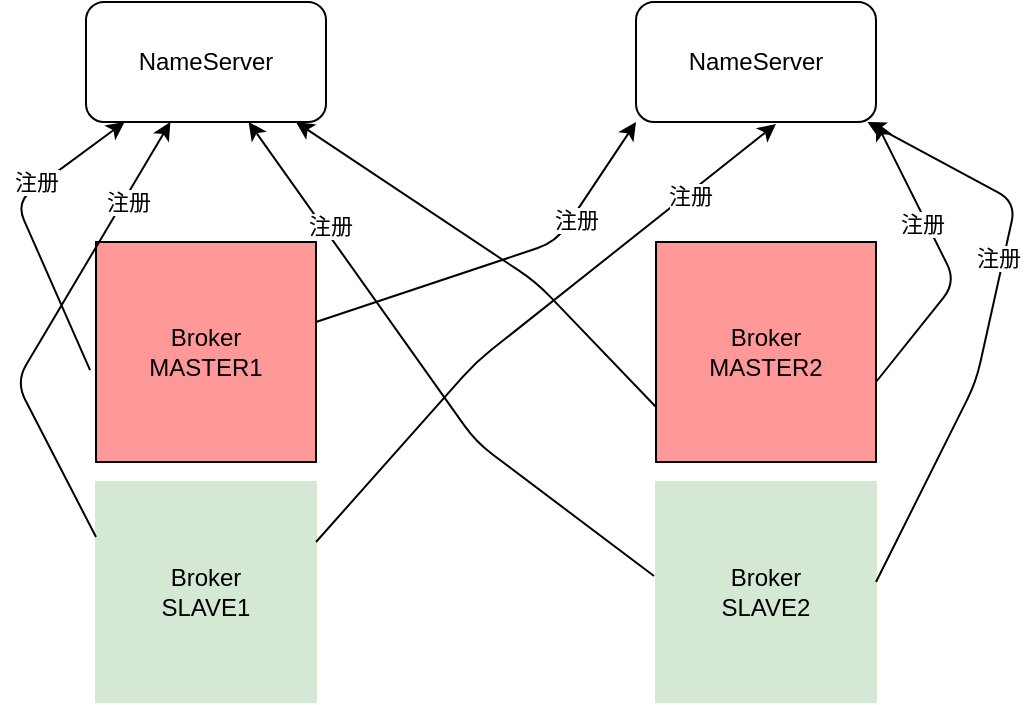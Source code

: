 <mxfile version="14.9.3" type="github">
  <diagram id="pxgA3BaXCQKVP7Kzm4qv" name="第 1 页">
    <mxGraphModel dx="1422" dy="708" grid="1" gridSize="10" guides="1" tooltips="1" connect="1" arrows="1" fold="1" page="1" pageScale="1" pageWidth="827" pageHeight="1169" math="0" shadow="0">
      <root>
        <mxCell id="0" />
        <mxCell id="1" parent="0" />
        <mxCell id="RIN155TWg9esCMhe6VPX-1" value="NameServer" style="rounded=1;whiteSpace=wrap;html=1;" vertex="1" parent="1">
          <mxGeometry x="215" y="10" width="120" height="60" as="geometry" />
        </mxCell>
        <mxCell id="RIN155TWg9esCMhe6VPX-2" value="NameServer" style="rounded=1;whiteSpace=wrap;html=1;" vertex="1" parent="1">
          <mxGeometry x="490" y="10" width="120" height="60" as="geometry" />
        </mxCell>
        <mxCell id="RIN155TWg9esCMhe6VPX-3" value="Broker&lt;br&gt;MASTER1" style="whiteSpace=wrap;html=1;aspect=fixed;fillColor=#FF9999;" vertex="1" parent="1">
          <mxGeometry x="220" y="130" width="110" height="110" as="geometry" />
        </mxCell>
        <mxCell id="RIN155TWg9esCMhe6VPX-5" value="Broker&lt;br&gt;MASTER2" style="whiteSpace=wrap;html=1;aspect=fixed;fillColor=#FF9999;" vertex="1" parent="1">
          <mxGeometry x="500" y="130" width="110" height="110" as="geometry" />
        </mxCell>
        <mxCell id="RIN155TWg9esCMhe6VPX-6" value="Broker&lt;br&gt;SLAVE1" style="whiteSpace=wrap;html=1;aspect=fixed;fillColor=#D5E8D4;strokeColor=#D5E8D4;" vertex="1" parent="1">
          <mxGeometry x="220" y="250" width="110" height="110" as="geometry" />
        </mxCell>
        <mxCell id="RIN155TWg9esCMhe6VPX-7" value="Broker&lt;br&gt;SLAVE2" style="whiteSpace=wrap;html=1;aspect=fixed;fillColor=#D5E8D4;strokeColor=#D5E8D4;" vertex="1" parent="1">
          <mxGeometry x="500" y="250" width="110" height="110" as="geometry" />
        </mxCell>
        <mxCell id="RIN155TWg9esCMhe6VPX-15" value="" style="endArrow=classic;html=1;exitX=-0.027;exitY=0.582;exitDx=0;exitDy=0;exitPerimeter=0;" edge="1" parent="1" source="RIN155TWg9esCMhe6VPX-3" target="RIN155TWg9esCMhe6VPX-1">
          <mxGeometry width="50" height="50" relative="1" as="geometry">
            <mxPoint x="350" y="210" as="sourcePoint" />
            <mxPoint x="341" y="93" as="targetPoint" />
            <Array as="points">
              <mxPoint x="180" y="110" />
            </Array>
          </mxGeometry>
        </mxCell>
        <mxCell id="RIN155TWg9esCMhe6VPX-16" value="" style="endArrow=classic;html=1;exitX=0;exitY=0.25;exitDx=0;exitDy=0;" edge="1" parent="1" source="RIN155TWg9esCMhe6VPX-6" target="RIN155TWg9esCMhe6VPX-1">
          <mxGeometry width="50" height="50" relative="1" as="geometry">
            <mxPoint x="330" y="280" as="sourcePoint" />
            <mxPoint x="380" y="230" as="targetPoint" />
            <Array as="points">
              <mxPoint x="180" y="200" />
            </Array>
          </mxGeometry>
        </mxCell>
        <mxCell id="RIN155TWg9esCMhe6VPX-23" value="注册" style="edgeLabel;html=1;align=center;verticalAlign=middle;resizable=0;points=[];" vertex="1" connectable="0" parent="RIN155TWg9esCMhe6VPX-16">
          <mxGeometry x="0.635" y="-1" relative="1" as="geometry">
            <mxPoint y="2" as="offset" />
          </mxGeometry>
        </mxCell>
        <mxCell id="RIN155TWg9esCMhe6VPX-17" value="" style="endArrow=classic;html=1;" edge="1" parent="1">
          <mxGeometry width="50" height="50" relative="1" as="geometry">
            <mxPoint x="330" y="280" as="sourcePoint" />
            <mxPoint x="560" y="71" as="targetPoint" />
            <Array as="points">
              <mxPoint x="410" y="190" />
            </Array>
          </mxGeometry>
        </mxCell>
        <mxCell id="RIN155TWg9esCMhe6VPX-28" value="注册" style="edgeLabel;html=1;align=center;verticalAlign=middle;resizable=0;points=[];" vertex="1" connectable="0" parent="RIN155TWg9esCMhe6VPX-17">
          <mxGeometry x="0.64" y="-1" relative="1" as="geometry">
            <mxPoint as="offset" />
          </mxGeometry>
        </mxCell>
        <mxCell id="RIN155TWg9esCMhe6VPX-18" value="" style="endArrow=classic;html=1;entryX=1;entryY=1;entryDx=0;entryDy=0;" edge="1" parent="1" target="RIN155TWg9esCMhe6VPX-2">
          <mxGeometry width="50" height="50" relative="1" as="geometry">
            <mxPoint x="610" y="200" as="sourcePoint" />
            <mxPoint x="660" y="150" as="targetPoint" />
            <Array as="points">
              <mxPoint x="650" y="150" />
            </Array>
          </mxGeometry>
        </mxCell>
        <mxCell id="RIN155TWg9esCMhe6VPX-27" value="注册" style="edgeLabel;html=1;align=center;verticalAlign=middle;resizable=0;points=[];" vertex="1" connectable="0" parent="RIN155TWg9esCMhe6VPX-18">
          <mxGeometry x="0.272" y="2" relative="1" as="geometry">
            <mxPoint as="offset" />
          </mxGeometry>
        </mxCell>
        <mxCell id="RIN155TWg9esCMhe6VPX-19" value="" style="endArrow=classic;html=1;" edge="1" parent="1" target="RIN155TWg9esCMhe6VPX-2">
          <mxGeometry width="50" height="50" relative="1" as="geometry">
            <mxPoint x="610" y="300" as="sourcePoint" />
            <mxPoint x="660" y="250" as="targetPoint" />
            <Array as="points">
              <mxPoint x="660" y="200" />
              <mxPoint x="680" y="110" />
            </Array>
          </mxGeometry>
        </mxCell>
        <mxCell id="RIN155TWg9esCMhe6VPX-26" value="注册" style="edgeLabel;html=1;align=center;verticalAlign=middle;resizable=0;points=[];" vertex="1" connectable="0" parent="RIN155TWg9esCMhe6VPX-19">
          <mxGeometry x="0.212" y="3" relative="1" as="geometry">
            <mxPoint as="offset" />
          </mxGeometry>
        </mxCell>
        <mxCell id="RIN155TWg9esCMhe6VPX-20" value="" style="endArrow=classic;html=1;exitX=0;exitY=0.75;exitDx=0;exitDy=0;" edge="1" parent="1" source="RIN155TWg9esCMhe6VPX-5" target="RIN155TWg9esCMhe6VPX-1">
          <mxGeometry width="50" height="50" relative="1" as="geometry">
            <mxPoint x="400" y="240" as="sourcePoint" />
            <mxPoint x="340" y="100" as="targetPoint" />
            <Array as="points">
              <mxPoint x="440" y="150" />
            </Array>
          </mxGeometry>
        </mxCell>
        <mxCell id="RIN155TWg9esCMhe6VPX-21" value="" style="endArrow=classic;html=1;exitX=-0.009;exitY=0.427;exitDx=0;exitDy=0;exitPerimeter=0;" edge="1" parent="1" source="RIN155TWg9esCMhe6VPX-7" target="RIN155TWg9esCMhe6VPX-1">
          <mxGeometry width="50" height="50" relative="1" as="geometry">
            <mxPoint x="430" y="310" as="sourcePoint" />
            <mxPoint x="480" y="260" as="targetPoint" />
            <Array as="points">
              <mxPoint x="410" y="230" />
            </Array>
          </mxGeometry>
        </mxCell>
        <mxCell id="RIN155TWg9esCMhe6VPX-22" value="" style="endArrow=classic;html=1;entryX=0;entryY=1;entryDx=0;entryDy=0;" edge="1" parent="1" target="RIN155TWg9esCMhe6VPX-2">
          <mxGeometry width="50" height="50" relative="1" as="geometry">
            <mxPoint x="330" y="170" as="sourcePoint" />
            <mxPoint x="380" y="120" as="targetPoint" />
            <Array as="points">
              <mxPoint x="450" y="130" />
            </Array>
          </mxGeometry>
        </mxCell>
        <mxCell id="RIN155TWg9esCMhe6VPX-29" value="注册" style="edgeLabel;html=1;align=center;verticalAlign=middle;resizable=0;points=[];" vertex="1" connectable="0" parent="RIN155TWg9esCMhe6VPX-22">
          <mxGeometry x="0.422" y="-2" relative="1" as="geometry">
            <mxPoint as="offset" />
          </mxGeometry>
        </mxCell>
        <mxCell id="RIN155TWg9esCMhe6VPX-24" value="注册" style="edgeLabel;html=1;align=center;verticalAlign=middle;resizable=0;points=[];" vertex="1" connectable="0" parent="1">
          <mxGeometry x="189.999" y="100.0" as="geometry" />
        </mxCell>
        <mxCell id="RIN155TWg9esCMhe6VPX-25" value="注册" style="edgeLabel;html=1;align=center;verticalAlign=middle;resizable=0;points=[];" vertex="1" connectable="0" parent="1">
          <mxGeometry x="245.889" y="100.0" as="geometry">
            <mxPoint x="91" y="22" as="offset" />
          </mxGeometry>
        </mxCell>
      </root>
    </mxGraphModel>
  </diagram>
</mxfile>
